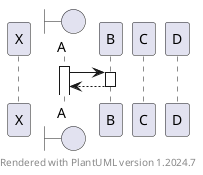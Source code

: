 @startuml
    ' nothing hidden
    participant X
    boundary A
    participant B
    participant C
    participant D

    activate A
    A -> B ++
    B --> A --
    
    footer Rendered with PlantUML version %version()
@enduml